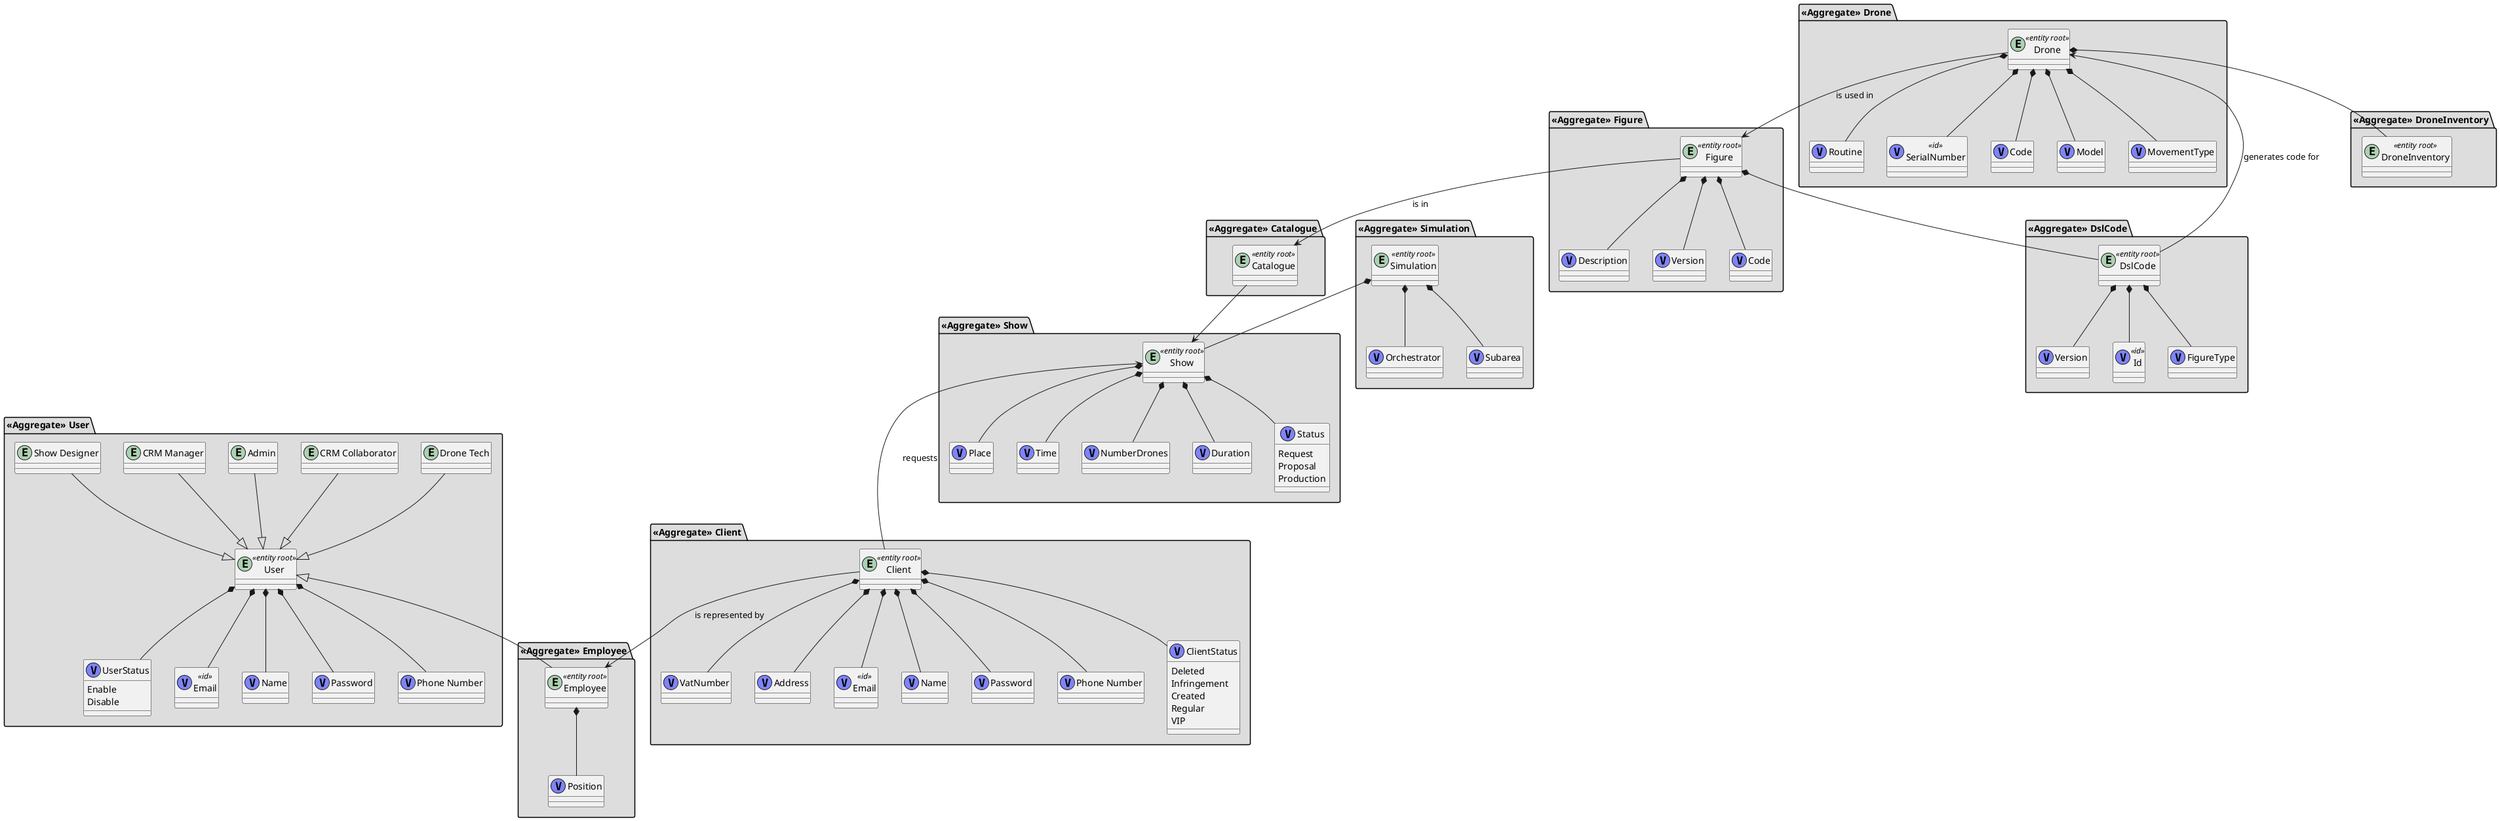 @startuml

package "**«Aggregate» User**" #DDDDDD {

        entity "User" as entity_user <<entity root>> {
        }

        entity "Show Designer" as entity_showDesigner {
        }
        entity "Admin" as entity_admin {
        }
        entity "CRM Collaborator" as entity_crmcollaborator {
        }
        entity "CRM Manager" as entity_crmManager {
        }
        entity "Drone Tech" as entity_droneTech {
        }
        class "UserStatus" as vObject_userStatus <<(V, #7E84F7)>> {
            Enable
            Disable
        }


        class "Email" as vObject_email <<id>> <<(V, #7E84F7)>> {
        }

        class "Name" as vObject_name <<(V, #7E84F7)>> {
        }

        class "Password" as vObject_password <<(V, #7E84F7)>> {
        }

        class "Phone Number" as vObject_phoneNumber <<(V, #7E84F7)>> {
        }
        entity_user *--down vObject_userStatus

        entity_user <|--up entity_showDesigner
        entity_user <|--up entity_crmManager
        entity_user <|--up entity_admin
        entity_user <|--up entity_crmcollaborator
        entity_user <|--up entity_droneTech
        entity_user *--down vObject_email
        entity_user *--down vObject_password
        entity_user *--down vObject_name
        entity_user *--down vObject_phoneNumber
}


package "**«Aggregate» Employee**" #DDDDDD {

        entity "Employee" as entity_employee <<entity root>> {
        }

        class "Position" as vObject_position <<(V, #7E84F7)>> {
        }


        entity_employee *--down vObject_position
}


package "**«Aggregate» Client**" #DDDDDD {

        entity "Client" as entity_client <<entity root>> {
        }
        class "VatNumber" as vObject_vatNumber <<(V, #7E84F7)>> {
        }
        class "Address" as vObject_customerAddress <<(V, #7E84F7)>> {
        }
        class "Email" as vObject_email <<id>> <<(V, #7E84F7)>> {
        }

        class "Name" as vObject_name <<(V, #7E84F7)>> {
        }

        class "Password" as vObject_password <<(V, #7E84F7)>> {
        }

        class "Phone Number" as vObject_phoneNumber <<(V, #7E84F7)>> {
        }

        class "ClientStatus" as vObject_clientStatus <<(V, #7E84F7)>> {
                    Deleted
                    Infringement
                    Created
                    Regular
                    VIP
        }

        entity_client *--down vObject_clientStatus
        entity_client *--down vObject_customerAddress
        entity_client *--down vObject_vatNumber
        entity_client *--down vObject_email
        entity_client *--down vObject_name
        entity_client *--down vObject_password
        entity_client *--down vObject_phoneNumber


}

package "**«Aggregate» Drone**" #DDDDDD {

        entity "Drone" as entity_drone <<entity root>> {
        }
        class "Routine" as vObject_routine <<(V, #7E84F7)>> {
        }
        class "SerialNumber" as vObject_serialNumber <<id>> <<(V, #7E84F7)>> {
        }
        class "Code" as vObject_code <<(V, #7E84F7)>> {
        }
        class "Model" as vObject_model <<(V, #7E84F7)>> {
        }
        class "MovementType" as vObject_movementType <<(V, #7E84F7)>> {
        }

        entity_drone *--down vObject_model
        entity_drone *--down vObject_code
        entity_drone *--down vObject_routine
        entity_drone *--down vObject_serialNumber
        entity_drone *--down vObject_movementType
}
package "**«Aggregate» DroneInventory**" #DDDDDD {

    entity "DroneInventory" as entity_droneInventory  <<entity root>> {
    }

}

package "**«Aggregate» Show**" #DDDDDD {

    entity "Show" as entity_show  <<entity root>> {
    }
    class "Place" as vObject_showPlace <<(V, #7E84F7)>> {
    }
    class "Time" as vObject_showTime <<(V, #7E84F7)>> {
    }
    class "NumberDrones" as vObject_showNumberDrones <<(V, #7E84F7)>> {
    }
    class "Duration" as vObject_showDuration <<(V, #7E84F7)>> {
    }
    class "Status" as vObject_showStatus <<(V, #7E84F7)>> {
        Request
        Proposal
        Production
    }

    entity_show *--down vObject_showPlace
    entity_show *--down vObject_showTime
    entity_show *--down vObject_showNumberDrones
    entity_show *--down vObject_showDuration
    entity_show *--down vObject_showStatus
}

package "**«Aggregate» Simulation**" #DDDDDD {

    entity "Simulation" as entity_simulation  <<entity root>> {
    }
    class "Orchestrator" as vObject_orchestrator <<(V, #7E84F7)>> {
    }
    class "Subarea" as vObject_subarea <<(V, #7E84F7)>> {
    }

    entity_simulation*--down vObject_orchestrator
    entity_simulation*--down vObject_subarea
}


package "**«Aggregate» Figure**" #DDDDDD {

        entity "Figure" as entity_figure <<entity root>> {
        }
        class "Description" as vObject_description <<(V, #7E84F7)>> {
        }
        class "Version" as vObject_figureVersion <<(V, #7E84F7)>> {
        }

        class "Code" as vObject_code <<(V, #7E84F7)>> {
                }

        entity_figure *--down vObject_description
        entity_figure *--down vObject_figureVersion
        entity_figure *--down vObject_code

}
package "**«Aggregate» DslCode**" #DDDDDD {

    entity "DslCode" as entity_dslCode  <<entity root>> {
    }
    class "Version" as vObject_version <<(V, #7E84F7)>> {
    }
    class "Id" as vObject_id <<id>> <<(V, #7E84F7)>> {
    }
    class "FigureType" as vObject_figureType <<(V, #7E84F7)>> {
    }

    entity_dslCode *--down vObject_version
    entity_dslCode *--down vObject_id
    entity_dslCode *--down vObject_figureType
}

package "**«Aggregate» Catalogue**" #DDDDDD {

    entity "Catalogue" as entity_catalogue <<entity root>> {
    }


}






entity_drone --> entity_figure: "is used in"
entity_drone *--down entity_droneInventory

entity_client --> entity_employee: "is represented by"
entity_client ---up> entity_show: "requests"

entity_dslCode --> entity_drone: "generates code for"

entity_figure *-- entity_dslCode
entity_figure --> entity_catalogue: "is in"

entity_catalogue --> entity_show

entity_simulation *--down entity_show
entity_user <|-- entity_employee

@enduml